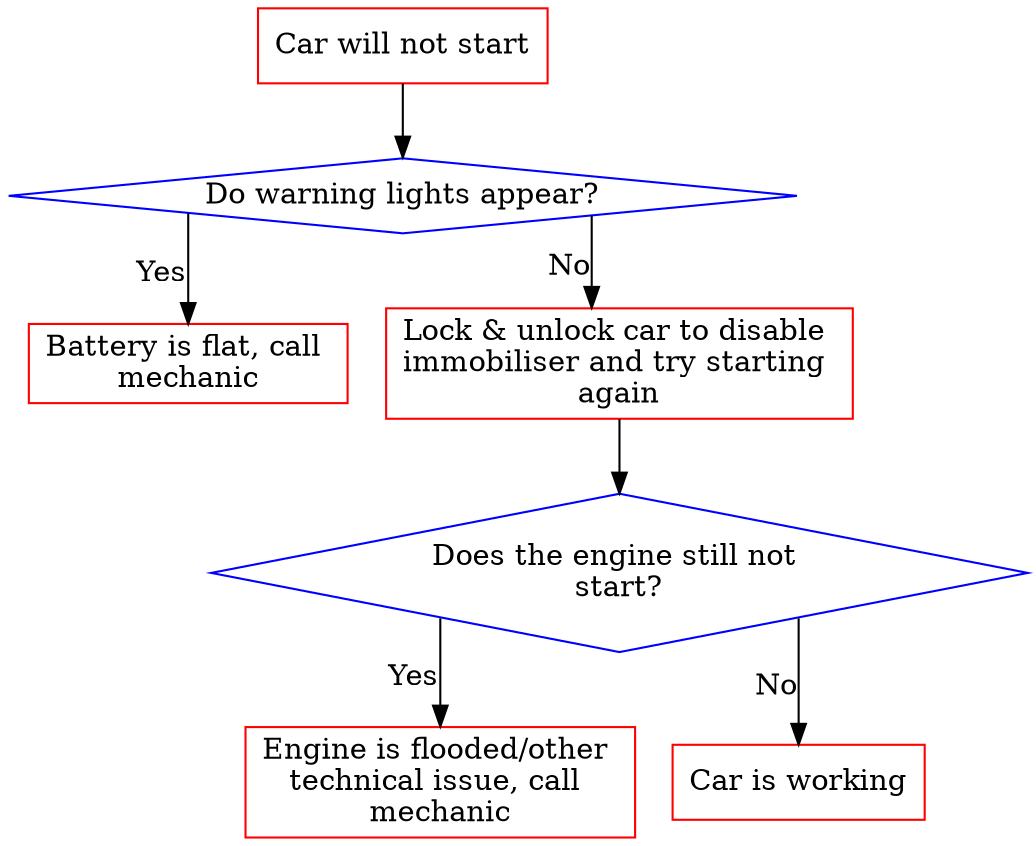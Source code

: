 digraph g {
graph [splines=ortho]
{idm5989584 [label="Car will not start" shape=rectangle color=red style=solid fontcolor=black]} -> idm5989200 [ style=solid]
{idm5989200 [label="Do warning lights appear?" shape=diamond color=blue style=solid fontcolor=black]} -> idm5986432 [xlabel="Yes" style=solid]
{idm5989200 [ style=solid fontcolor=black]} -> idm5985424 [xlabel="No" style=solid]
{idm5986432 [label="Battery is flat, call 
mechanic" shape=rectangle color=red style=solid fontcolor=black]} [ style=solid]
{idm5985424 [label="Lock & unlock car to disable 
immobiliser and try starting 
again" shape=rectangle color=red style=solid fontcolor=black]} -> idm5984880 [ style=solid]
{idm5984880 [label="Does the engine still not 
start?" shape=diamond color=blue style=solid fontcolor=black]} -> idm5982112 [xlabel="Yes" style=solid]
{idm5984880 [ style=solid fontcolor=black]} -> idm5981104 [xlabel="No" style=solid]
{idm5982112 [label="Engine is flooded/other 
technical issue, call 
mechanic" shape=rectangle color=red style=solid fontcolor=black]} [ style=solid]
{idm5981104 [label="Car is working" shape=rectangle color=red style=solid fontcolor=black]} [ style=solid]
}